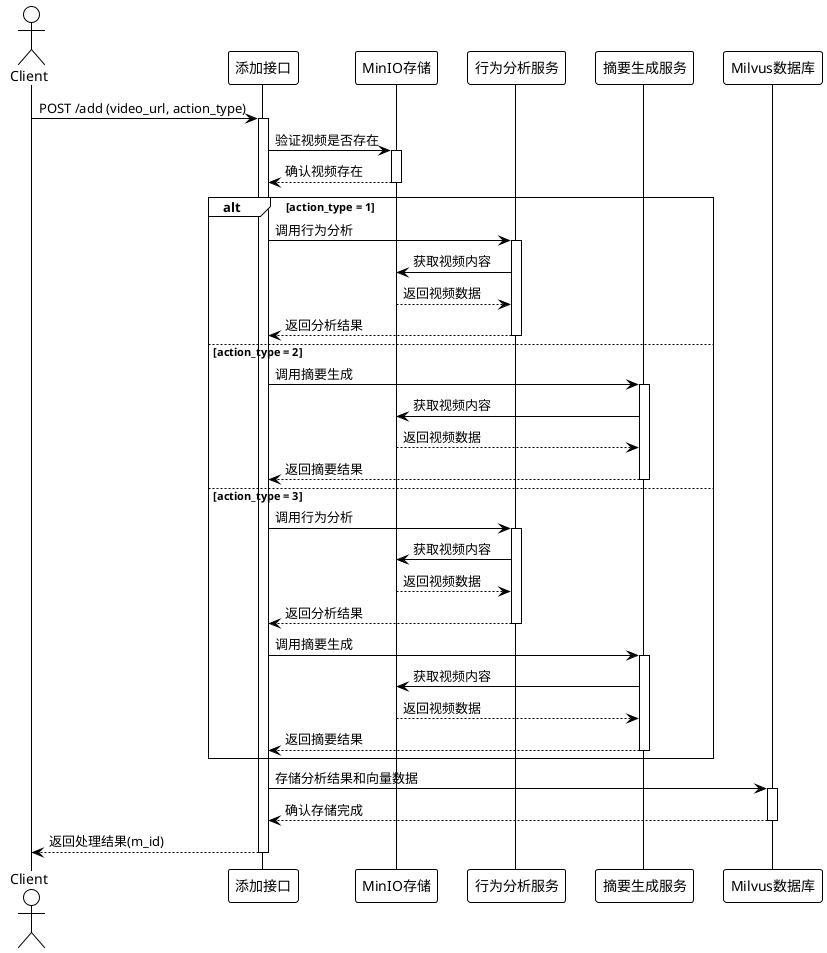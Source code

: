 @startuml add-sequence
!theme plain
actor Client
participant "添加接口" as AddAPI
participant "MinIO存储" as MinIO
participant "行为分析服务" as Mining
participant "摘要生成服务" as Summary
participant "Milvus数据库" as Milvus

Client -> AddAPI: POST /add (video_url, action_type)
activate AddAPI

AddAPI -> MinIO: 验证视频是否存在
activate MinIO
MinIO --> AddAPI: 确认视频存在
deactivate MinIO

alt action_type = 1
    AddAPI -> Mining: 调用行为分析
    activate Mining
    Mining -> MinIO: 获取视频内容
    MinIO --> Mining: 返回视频数据
    Mining --> AddAPI: 返回分析结果
    deactivate Mining
else action_type = 2
    AddAPI -> Summary: 调用摘要生成
    activate Summary
    Summary -> MinIO: 获取视频内容
    MinIO --> Summary: 返回视频数据
    Summary --> AddAPI: 返回摘要结果
    deactivate Summary
else action_type = 3
    AddAPI -> Mining: 调用行为分析
    activate Mining
    Mining -> MinIO: 获取视频内容
    MinIO --> Mining: 返回视频数据
    Mining --> AddAPI: 返回分析结果
    deactivate Mining
    
    AddAPI -> Summary: 调用摘要生成
    activate Summary
    Summary -> MinIO: 获取视频内容
    MinIO --> Summary: 返回视频数据
    Summary --> AddAPI: 返回摘要结果
    deactivate Summary
end

AddAPI -> Milvus: 存储分析结果和向量数据
activate Milvus
Milvus --> AddAPI: 确认存储完成
deactivate Milvus

AddAPI --> Client: 返回处理结果(m_id)
deactivate AddAPI

@enduml 